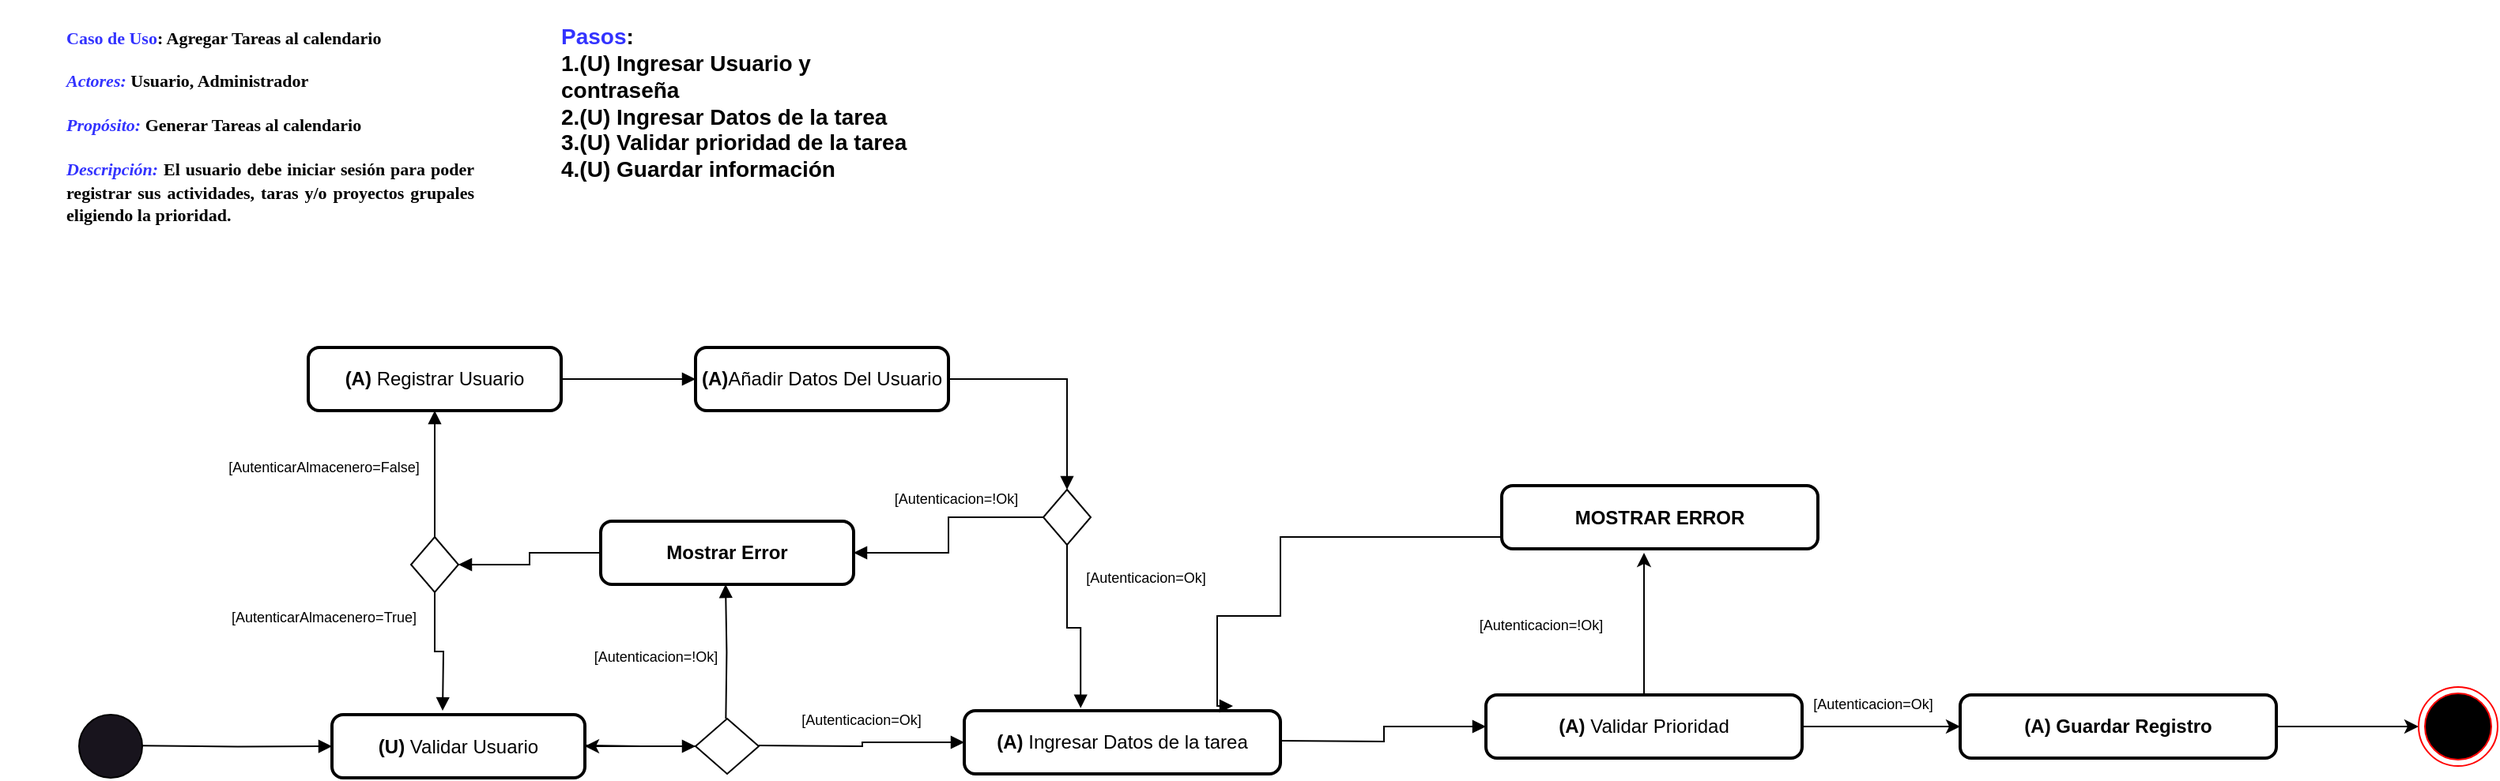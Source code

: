 <mxfile version="21.2.9" type="github">
  <diagram name="Página-1" id="hKI_HBp8tSO3AUWcjI5x">
    <mxGraphModel dx="975" dy="540" grid="1" gridSize="10" guides="1" tooltips="1" connect="1" arrows="1" fold="1" page="1" pageScale="1" pageWidth="827" pageHeight="1169" math="0" shadow="0">
      <root>
        <mxCell id="0" />
        <mxCell id="1" parent="0" />
        <mxCell id="Quzqd0nTJODC7sJrIBSB-2" value="" style="ellipse;whiteSpace=wrap;html=1;fillColor=#18141D;" vertex="1" parent="1">
          <mxGeometry x="70" y="462.5" width="40" height="40" as="geometry" />
        </mxCell>
        <mxCell id="Quzqd0nTJODC7sJrIBSB-3" value="" style="endArrow=block;endFill=1;html=1;edgeStyle=orthogonalEdgeStyle;align=left;verticalAlign=top;rounded=0;" edge="1" parent="1">
          <mxGeometry x="-1" relative="1" as="geometry">
            <mxPoint x="110" y="482.16" as="sourcePoint" />
            <mxPoint x="230" y="482.5" as="targetPoint" />
          </mxGeometry>
        </mxCell>
        <mxCell id="Quzqd0nTJODC7sJrIBSB-5" value="&lt;b&gt;(U)&lt;/b&gt;&amp;nbsp;Validar Usuario" style="rounded=1;whiteSpace=wrap;html=1;absoluteArcSize=1;arcSize=14;strokeWidth=2;" vertex="1" parent="1">
          <mxGeometry x="230" y="462.5" width="160" height="40" as="geometry" />
        </mxCell>
        <mxCell id="Quzqd0nTJODC7sJrIBSB-7" value="&lt;blockquote style=&quot;margin: 0 0 0 40px; border: none; padding: 0px;&quot;&gt;&lt;p style=&quot;text-align: justify; margin-top: 0pt; margin-bottom: 0pt; margin-left: 0in; direction: ltr; unicode-bidi: embed; font-size: 11px;&quot;&gt;&lt;b style=&quot;&quot;&gt;&lt;font face=&quot;Comic Sans MS&quot; style=&quot;font-size: 11px;&quot;&gt;&lt;font color=&quot;#3333ff&quot;&gt;Caso de Uso&lt;/font&gt;: Agregar Tareas al calendario&lt;/font&gt;&lt;/b&gt;&lt;/p&gt;&lt;div style=&quot;text-align: justify;&quot;&gt;&lt;font face=&quot;Comic Sans MS&quot;&gt;&lt;span style=&quot;font-size: 11px;&quot;&gt;&lt;b&gt;&lt;br&gt;&lt;/b&gt;&lt;/span&gt;&lt;/font&gt;&lt;/div&gt;&lt;p style=&quot;text-align: justify; margin-top: 0pt; margin-bottom: 0pt; margin-left: 0in; direction: ltr; unicode-bidi: embed; font-size: 11px;&quot;&gt;&lt;b&gt;&lt;font face=&quot;Comic Sans MS&quot; style=&quot;font-size: 11px;&quot;&gt;&lt;span style=&quot;color: rgb(51, 51, 255); font-style: italic;&quot;&gt;Actores:&lt;/span&gt; Usuario, Administrador&lt;/font&gt;&lt;/b&gt;&lt;/p&gt;&lt;div style=&quot;text-align: justify;&quot;&gt;&lt;font face=&quot;Comic Sans MS&quot;&gt;&lt;span style=&quot;font-size: 11px;&quot;&gt;&lt;b&gt;&lt;br&gt;&lt;/b&gt;&lt;/span&gt;&lt;/font&gt;&lt;/div&gt;&lt;p style=&quot;text-align: justify; margin-top: 0pt; margin-bottom: 0pt; margin-left: 0in; direction: ltr; unicode-bidi: embed; font-size: 11px;&quot;&gt;&lt;b&gt;&lt;font face=&quot;Comic Sans MS&quot; style=&quot;font-size: 11px;&quot;&gt;&lt;span style=&quot;color: rgb(51, 51, 255); font-style: italic;&quot;&gt;Propósito:&lt;/span&gt; Generar Tareas al calendario&lt;/font&gt;&lt;/b&gt;&lt;/p&gt;&lt;div style=&quot;text-align: justify;&quot;&gt;&lt;font face=&quot;Comic Sans MS&quot;&gt;&lt;span style=&quot;font-size: 11px;&quot;&gt;&lt;b&gt;&lt;br&gt;&lt;/b&gt;&lt;/span&gt;&lt;/font&gt;&lt;/div&gt;&lt;font face=&quot;Comic Sans MS&quot; style=&quot;&quot;&gt;&lt;div style=&quot;text-align: justify;&quot;&gt;&lt;span style=&quot;background-color: initial; font-size: 11px; font-weight: bold; color: rgb(51, 51, 255); font-style: italic;&quot;&gt;Descripción&lt;/span&gt;&lt;span style=&quot;background-color: initial; font-size: 11px; font-weight: bold; color: rgb(51, 51, 255); font-style: italic;&quot;&gt;:&lt;/span&gt;&lt;span style=&quot;background-color: initial;&quot;&gt;&lt;b style=&quot;font-size: 11px;&quot;&gt;&amp;nbsp;El usuario debe iniciar &lt;/b&gt;&lt;span style=&quot;font-size: 11px;&quot;&gt;&lt;b&gt;sesión&lt;/b&gt;&lt;/span&gt;&lt;b style=&quot;font-size: 11px;&quot;&gt;&amp;nbsp;para poder registrar sus actividades, taras y/o proyectos grupales eligiendo la prioridad.&lt;/b&gt;&lt;/span&gt;&lt;/div&gt;&lt;/font&gt;&lt;/blockquote&gt;&lt;p style=&quot;margin-top: 0pt; margin-bottom: 0pt; margin-left: 0in; direction: ltr; unicode-bidi: embed; font-size: 11px;&quot;&gt;&lt;b&gt;&lt;/b&gt;&lt;/p&gt;" style="text;html=1;strokeColor=none;fillColor=none;align=left;verticalAlign=middle;whiteSpace=wrap;rounded=0;" vertex="1" parent="1">
          <mxGeometry x="20" y="10" width="300" height="160" as="geometry" />
        </mxCell>
        <mxCell id="Quzqd0nTJODC7sJrIBSB-11" value="" style="edgeStyle=orthogonalEdgeStyle;rounded=0;orthogonalLoop=1;jettySize=auto;html=1;" edge="1" parent="1" source="Quzqd0nTJODC7sJrIBSB-8" target="Quzqd0nTJODC7sJrIBSB-5">
          <mxGeometry relative="1" as="geometry" />
        </mxCell>
        <mxCell id="Quzqd0nTJODC7sJrIBSB-8" value="" style="rhombus;whiteSpace=wrap;html=1;" vertex="1" parent="1">
          <mxGeometry x="460" y="465" width="40" height="35" as="geometry" />
        </mxCell>
        <mxCell id="Quzqd0nTJODC7sJrIBSB-9" value="" style="endArrow=block;endFill=1;html=1;edgeStyle=orthogonalEdgeStyle;align=left;verticalAlign=top;rounded=0;" edge="1" parent="1">
          <mxGeometry x="-1" relative="1" as="geometry">
            <mxPoint x="390" y="482" as="sourcePoint" />
            <mxPoint x="460" y="482.5" as="targetPoint" />
          </mxGeometry>
        </mxCell>
        <mxCell id="Quzqd0nTJODC7sJrIBSB-10" value="&lt;b&gt;(A)&amp;nbsp;&lt;/b&gt;Ingresar Datos de la tarea" style="rounded=1;whiteSpace=wrap;html=1;absoluteArcSize=1;arcSize=14;strokeWidth=2;" vertex="1" parent="1">
          <mxGeometry x="630" y="460" width="200" height="40" as="geometry" />
        </mxCell>
        <mxCell id="Quzqd0nTJODC7sJrIBSB-12" value="" style="endArrow=block;endFill=1;html=1;edgeStyle=orthogonalEdgeStyle;align=left;verticalAlign=top;rounded=0;entryX=0;entryY=0.5;entryDx=0;entryDy=0;" edge="1" parent="1" target="Quzqd0nTJODC7sJrIBSB-10">
          <mxGeometry x="-1" relative="1" as="geometry">
            <mxPoint x="500" y="482.04" as="sourcePoint" />
            <mxPoint x="570" y="482.47" as="targetPoint" />
          </mxGeometry>
        </mxCell>
        <mxCell id="Quzqd0nTJODC7sJrIBSB-14" value="" style="rhombus;whiteSpace=wrap;html=1;" vertex="1" parent="1">
          <mxGeometry x="280" y="350" width="30" height="35" as="geometry" />
        </mxCell>
        <mxCell id="Quzqd0nTJODC7sJrIBSB-16" value="" style="endArrow=block;endFill=1;html=1;edgeStyle=orthogonalEdgeStyle;align=left;verticalAlign=top;rounded=0;exitX=0.5;exitY=1;exitDx=0;exitDy=0;" edge="1" parent="1" source="Quzqd0nTJODC7sJrIBSB-14">
          <mxGeometry x="-1" relative="1" as="geometry">
            <mxPoint x="260" y="340" as="sourcePoint" />
            <mxPoint x="300" y="460" as="targetPoint" />
          </mxGeometry>
        </mxCell>
        <mxCell id="Quzqd0nTJODC7sJrIBSB-17" value="&lt;font style=&quot;font-size: 9px;&quot;&gt;[AutenticarAlmacenero=True]&lt;/font&gt;" style="text;html=1;strokeColor=none;fillColor=none;align=center;verticalAlign=middle;whiteSpace=wrap;rounded=0;" vertex="1" parent="1">
          <mxGeometry x="180" y="385" width="90" height="30" as="geometry" />
        </mxCell>
        <mxCell id="Quzqd0nTJODC7sJrIBSB-18" value="" style="endArrow=block;endFill=1;html=1;edgeStyle=orthogonalEdgeStyle;align=left;verticalAlign=top;rounded=0;exitX=0.5;exitY=0;exitDx=0;exitDy=0;" edge="1" parent="1" source="Quzqd0nTJODC7sJrIBSB-14">
          <mxGeometry x="-1" relative="1" as="geometry">
            <mxPoint x="289.5" y="260" as="sourcePoint" />
            <mxPoint x="295" y="270" as="targetPoint" />
          </mxGeometry>
        </mxCell>
        <mxCell id="Quzqd0nTJODC7sJrIBSB-19" value="&lt;font style=&quot;font-size: 9px;&quot;&gt;[AutenticarAlmacenero=False]&lt;/font&gt;" style="text;html=1;strokeColor=none;fillColor=none;align=center;verticalAlign=middle;whiteSpace=wrap;rounded=0;" vertex="1" parent="1">
          <mxGeometry x="180" y="290" width="90" height="30" as="geometry" />
        </mxCell>
        <mxCell id="Quzqd0nTJODC7sJrIBSB-20" value="&lt;b&gt;(A)&lt;/b&gt;&amp;nbsp;Registrar Usuario" style="rounded=1;whiteSpace=wrap;html=1;absoluteArcSize=1;arcSize=14;strokeWidth=2;" vertex="1" parent="1">
          <mxGeometry x="215" y="230" width="160" height="40" as="geometry" />
        </mxCell>
        <mxCell id="Quzqd0nTJODC7sJrIBSB-21" value="" style="text;html=1;align=center;verticalAlign=middle;resizable=0;points=[];autosize=1;strokeColor=none;fillColor=none;" vertex="1" parent="1">
          <mxGeometry x="545" y="248" width="50" height="30" as="geometry" />
        </mxCell>
        <mxCell id="Quzqd0nTJODC7sJrIBSB-22" value="&lt;font style=&quot;font-size: 9px;&quot;&gt;[Autenticacion=Ok]&lt;/font&gt;" style="text;html=1;strokeColor=none;fillColor=none;align=center;verticalAlign=middle;whiteSpace=wrap;rounded=0;" vertex="1" parent="1">
          <mxGeometry x="520" y="450" width="90" height="30" as="geometry" />
        </mxCell>
        <mxCell id="Quzqd0nTJODC7sJrIBSB-23" value="&lt;font style=&quot;font-size: 9px;&quot;&gt;[Autenticacion=!Ok]&lt;/font&gt;" style="text;html=1;strokeColor=none;fillColor=none;align=center;verticalAlign=middle;whiteSpace=wrap;rounded=0;" vertex="1" parent="1">
          <mxGeometry x="390" y="410" width="90" height="30" as="geometry" />
        </mxCell>
        <mxCell id="Quzqd0nTJODC7sJrIBSB-25" value="" style="endArrow=block;endFill=1;html=1;edgeStyle=orthogonalEdgeStyle;align=left;verticalAlign=top;rounded=0;exitX=0.5;exitY=0;exitDx=0;exitDy=0;" edge="1" parent="1">
          <mxGeometry x="-1" relative="1" as="geometry">
            <mxPoint x="479.17" y="465" as="sourcePoint" />
            <mxPoint x="479" y="380" as="targetPoint" />
          </mxGeometry>
        </mxCell>
        <mxCell id="Quzqd0nTJODC7sJrIBSB-26" value="&lt;b&gt;Mostrar Error&lt;/b&gt;" style="rounded=1;whiteSpace=wrap;html=1;absoluteArcSize=1;arcSize=14;strokeWidth=2;" vertex="1" parent="1">
          <mxGeometry x="400" y="340" width="160" height="40" as="geometry" />
        </mxCell>
        <mxCell id="Quzqd0nTJODC7sJrIBSB-27" value="" style="endArrow=block;endFill=1;html=1;edgeStyle=orthogonalEdgeStyle;align=left;verticalAlign=top;rounded=0;exitX=0;exitY=0.5;exitDx=0;exitDy=0;entryX=1;entryY=0.5;entryDx=0;entryDy=0;" edge="1" parent="1" source="Quzqd0nTJODC7sJrIBSB-26" target="Quzqd0nTJODC7sJrIBSB-14">
          <mxGeometry x="-1" relative="1" as="geometry">
            <mxPoint x="375.17" y="470" as="sourcePoint" />
            <mxPoint x="375" y="385" as="targetPoint" />
          </mxGeometry>
        </mxCell>
        <mxCell id="Quzqd0nTJODC7sJrIBSB-28" value="&lt;b&gt;(A)&lt;/b&gt;Añadir Datos Del Usuario" style="rounded=1;whiteSpace=wrap;html=1;absoluteArcSize=1;arcSize=14;strokeWidth=2;" vertex="1" parent="1">
          <mxGeometry x="460" y="230" width="160" height="40" as="geometry" />
        </mxCell>
        <mxCell id="Quzqd0nTJODC7sJrIBSB-29" value="" style="endArrow=block;endFill=1;html=1;edgeStyle=orthogonalEdgeStyle;align=left;verticalAlign=top;rounded=0;exitX=1;exitY=0.5;exitDx=0;exitDy=0;entryX=0;entryY=0.5;entryDx=0;entryDy=0;" edge="1" parent="1" source="Quzqd0nTJODC7sJrIBSB-20" target="Quzqd0nTJODC7sJrIBSB-28">
          <mxGeometry x="-1" relative="1" as="geometry">
            <mxPoint x="430" y="328" as="sourcePoint" />
            <mxPoint x="430" y="248" as="targetPoint" />
          </mxGeometry>
        </mxCell>
        <mxCell id="Quzqd0nTJODC7sJrIBSB-30" value="" style="rhombus;whiteSpace=wrap;html=1;" vertex="1" parent="1">
          <mxGeometry x="680" y="320" width="30" height="35" as="geometry" />
        </mxCell>
        <mxCell id="Quzqd0nTJODC7sJrIBSB-31" value="&lt;font style=&quot;font-size: 9px;&quot;&gt;[Autenticacion=Ok]&lt;/font&gt;" style="text;html=1;strokeColor=none;fillColor=none;align=center;verticalAlign=middle;whiteSpace=wrap;rounded=0;" vertex="1" parent="1">
          <mxGeometry x="700" y="360" width="90" height="30" as="geometry" />
        </mxCell>
        <mxCell id="Quzqd0nTJODC7sJrIBSB-32" value="&lt;font style=&quot;font-size: 9px;&quot;&gt;[Autenticacion=!Ok]&lt;/font&gt;" style="text;html=1;strokeColor=none;fillColor=none;align=center;verticalAlign=middle;whiteSpace=wrap;rounded=0;" vertex="1" parent="1">
          <mxGeometry x="580" y="310" width="90" height="30" as="geometry" />
        </mxCell>
        <mxCell id="Quzqd0nTJODC7sJrIBSB-33" value="" style="endArrow=block;endFill=1;html=1;edgeStyle=orthogonalEdgeStyle;align=left;verticalAlign=top;rounded=0;entryX=0.5;entryY=0;entryDx=0;entryDy=0;exitX=1;exitY=0.5;exitDx=0;exitDy=0;" edge="1" parent="1" source="Quzqd0nTJODC7sJrIBSB-28" target="Quzqd0nTJODC7sJrIBSB-30">
          <mxGeometry x="-1" relative="1" as="geometry">
            <mxPoint x="630" y="240" as="sourcePoint" />
            <mxPoint x="680" y="207.5" as="targetPoint" />
          </mxGeometry>
        </mxCell>
        <mxCell id="Quzqd0nTJODC7sJrIBSB-34" value="" style="endArrow=block;endFill=1;html=1;edgeStyle=orthogonalEdgeStyle;align=left;verticalAlign=top;rounded=0;exitX=0.5;exitY=1;exitDx=0;exitDy=0;entryX=0.368;entryY=-0.042;entryDx=0;entryDy=0;entryPerimeter=0;" edge="1" parent="1" source="Quzqd0nTJODC7sJrIBSB-30" target="Quzqd0nTJODC7sJrIBSB-10">
          <mxGeometry x="-1" relative="1" as="geometry">
            <mxPoint x="720.17" y="437.5" as="sourcePoint" />
            <mxPoint x="700" y="450" as="targetPoint" />
          </mxGeometry>
        </mxCell>
        <mxCell id="Quzqd0nTJODC7sJrIBSB-36" value="" style="endArrow=block;endFill=1;html=1;edgeStyle=orthogonalEdgeStyle;align=left;verticalAlign=top;rounded=0;entryX=1;entryY=0.5;entryDx=0;entryDy=0;" edge="1" parent="1" source="Quzqd0nTJODC7sJrIBSB-30" target="Quzqd0nTJODC7sJrIBSB-26">
          <mxGeometry x="-1" relative="1" as="geometry">
            <mxPoint x="499.17" y="485" as="sourcePoint" />
            <mxPoint x="499" y="400" as="targetPoint" />
          </mxGeometry>
        </mxCell>
        <mxCell id="Quzqd0nTJODC7sJrIBSB-43" value="&lt;font style=&quot;font-size: 14px;&quot;&gt;&lt;font style=&quot;font-weight: bold; font-size: 14px;&quot; color=&quot;#3333ff&quot;&gt;Pasos&lt;/font&gt;&lt;b&gt;:&lt;/b&gt;&lt;br&gt;&lt;b&gt;1.(U) Ingresar Usuario y contraseña&lt;/b&gt;&lt;br&gt;&lt;b&gt;2.(U) Ingresar Datos de la tarea&amp;nbsp;&lt;/b&gt;&lt;br&gt;&lt;b&gt;3.(U) Validar prioridad de la tarea&lt;/b&gt;&lt;br&gt;&lt;b&gt;4.(U) Guardar información&amp;nbsp;&lt;/b&gt;&lt;/font&gt;" style="text;html=1;strokeColor=none;fillColor=none;align=left;verticalAlign=middle;whiteSpace=wrap;rounded=0;" vertex="1" parent="1">
          <mxGeometry x="373" y="20" width="225" height="110" as="geometry" />
        </mxCell>
        <mxCell id="Quzqd0nTJODC7sJrIBSB-46" value="&lt;b&gt;(A)&amp;nbsp;&lt;/b&gt;Validar Prioridad" style="rounded=1;whiteSpace=wrap;html=1;absoluteArcSize=1;arcSize=14;strokeWidth=2;" vertex="1" parent="1">
          <mxGeometry x="960" y="450" width="200" height="40" as="geometry" />
        </mxCell>
        <mxCell id="Quzqd0nTJODC7sJrIBSB-47" value="" style="endArrow=block;endFill=1;html=1;edgeStyle=orthogonalEdgeStyle;align=left;verticalAlign=top;rounded=0;entryX=0;entryY=0.5;entryDx=0;entryDy=0;" edge="1" parent="1" target="Quzqd0nTJODC7sJrIBSB-46">
          <mxGeometry x="-1" relative="1" as="geometry">
            <mxPoint x="830" y="479.03" as="sourcePoint" />
            <mxPoint x="950" y="483" as="targetPoint" />
          </mxGeometry>
        </mxCell>
        <mxCell id="Quzqd0nTJODC7sJrIBSB-48" value="" style="endArrow=classic;html=1;rounded=0;exitX=0.5;exitY=0;exitDx=0;exitDy=0;" edge="1" parent="1" source="Quzqd0nTJODC7sJrIBSB-46">
          <mxGeometry width="50" height="50" relative="1" as="geometry">
            <mxPoint x="1190" y="330" as="sourcePoint" />
            <mxPoint x="1060" y="360" as="targetPoint" />
          </mxGeometry>
        </mxCell>
        <mxCell id="Quzqd0nTJODC7sJrIBSB-49" value="&lt;font style=&quot;font-size: 9px;&quot;&gt;[Autenticacion=!Ok]&lt;/font&gt;" style="text;html=1;strokeColor=none;fillColor=none;align=center;verticalAlign=middle;whiteSpace=wrap;rounded=0;" vertex="1" parent="1">
          <mxGeometry x="950" y="390" width="90" height="30" as="geometry" />
        </mxCell>
        <mxCell id="Quzqd0nTJODC7sJrIBSB-50" value="" style="endArrow=classic;html=1;rounded=0;exitX=1;exitY=0.5;exitDx=0;exitDy=0;" edge="1" parent="1" source="Quzqd0nTJODC7sJrIBSB-46">
          <mxGeometry width="50" height="50" relative="1" as="geometry">
            <mxPoint x="1120" y="410" as="sourcePoint" />
            <mxPoint x="1260" y="470" as="targetPoint" />
          </mxGeometry>
        </mxCell>
        <mxCell id="Quzqd0nTJODC7sJrIBSB-57" value="" style="edgeStyle=orthogonalEdgeStyle;rounded=0;orthogonalLoop=1;jettySize=auto;html=1;" edge="1" parent="1" source="Quzqd0nTJODC7sJrIBSB-51" target="Quzqd0nTJODC7sJrIBSB-55">
          <mxGeometry relative="1" as="geometry" />
        </mxCell>
        <mxCell id="Quzqd0nTJODC7sJrIBSB-51" value="&lt;b&gt;(A) Guardar Registro&lt;/b&gt;" style="rounded=1;whiteSpace=wrap;html=1;absoluteArcSize=1;arcSize=14;strokeWidth=2;" vertex="1" parent="1">
          <mxGeometry x="1260" y="450" width="200" height="40" as="geometry" />
        </mxCell>
        <mxCell id="Quzqd0nTJODC7sJrIBSB-52" value="&lt;b&gt;MOSTRAR ERROR&lt;/b&gt;" style="rounded=1;whiteSpace=wrap;html=1;absoluteArcSize=1;arcSize=14;strokeWidth=2;" vertex="1" parent="1">
          <mxGeometry x="970" y="317.5" width="200" height="40" as="geometry" />
        </mxCell>
        <mxCell id="Quzqd0nTJODC7sJrIBSB-53" value="&lt;font style=&quot;font-size: 9px;&quot;&gt;[Autenticacion=Ok]&lt;/font&gt;" style="text;html=1;strokeColor=none;fillColor=none;align=center;verticalAlign=middle;whiteSpace=wrap;rounded=0;" vertex="1" parent="1">
          <mxGeometry x="1160" y="440" width="90" height="30" as="geometry" />
        </mxCell>
        <mxCell id="Quzqd0nTJODC7sJrIBSB-54" value="" style="endArrow=block;endFill=1;html=1;edgeStyle=orthogonalEdgeStyle;align=left;verticalAlign=top;rounded=0;exitX=0;exitY=0.5;exitDx=0;exitDy=0;" edge="1" parent="1" source="Quzqd0nTJODC7sJrIBSB-52">
          <mxGeometry x="-1" relative="1" as="geometry">
            <mxPoint x="839.5" y="341.03" as="sourcePoint" />
            <mxPoint x="800" y="457" as="targetPoint" />
            <Array as="points">
              <mxPoint x="970" y="350" />
              <mxPoint x="830" y="350" />
              <mxPoint x="830" y="400" />
              <mxPoint x="790" y="400" />
              <mxPoint x="790" y="457" />
            </Array>
          </mxGeometry>
        </mxCell>
        <mxCell id="Quzqd0nTJODC7sJrIBSB-55" value="" style="ellipse;html=1;shape=endState;fillColor=#000000;strokeColor=#ff0000;" vertex="1" parent="1">
          <mxGeometry x="1550" y="445" width="50" height="50" as="geometry" />
        </mxCell>
      </root>
    </mxGraphModel>
  </diagram>
</mxfile>
